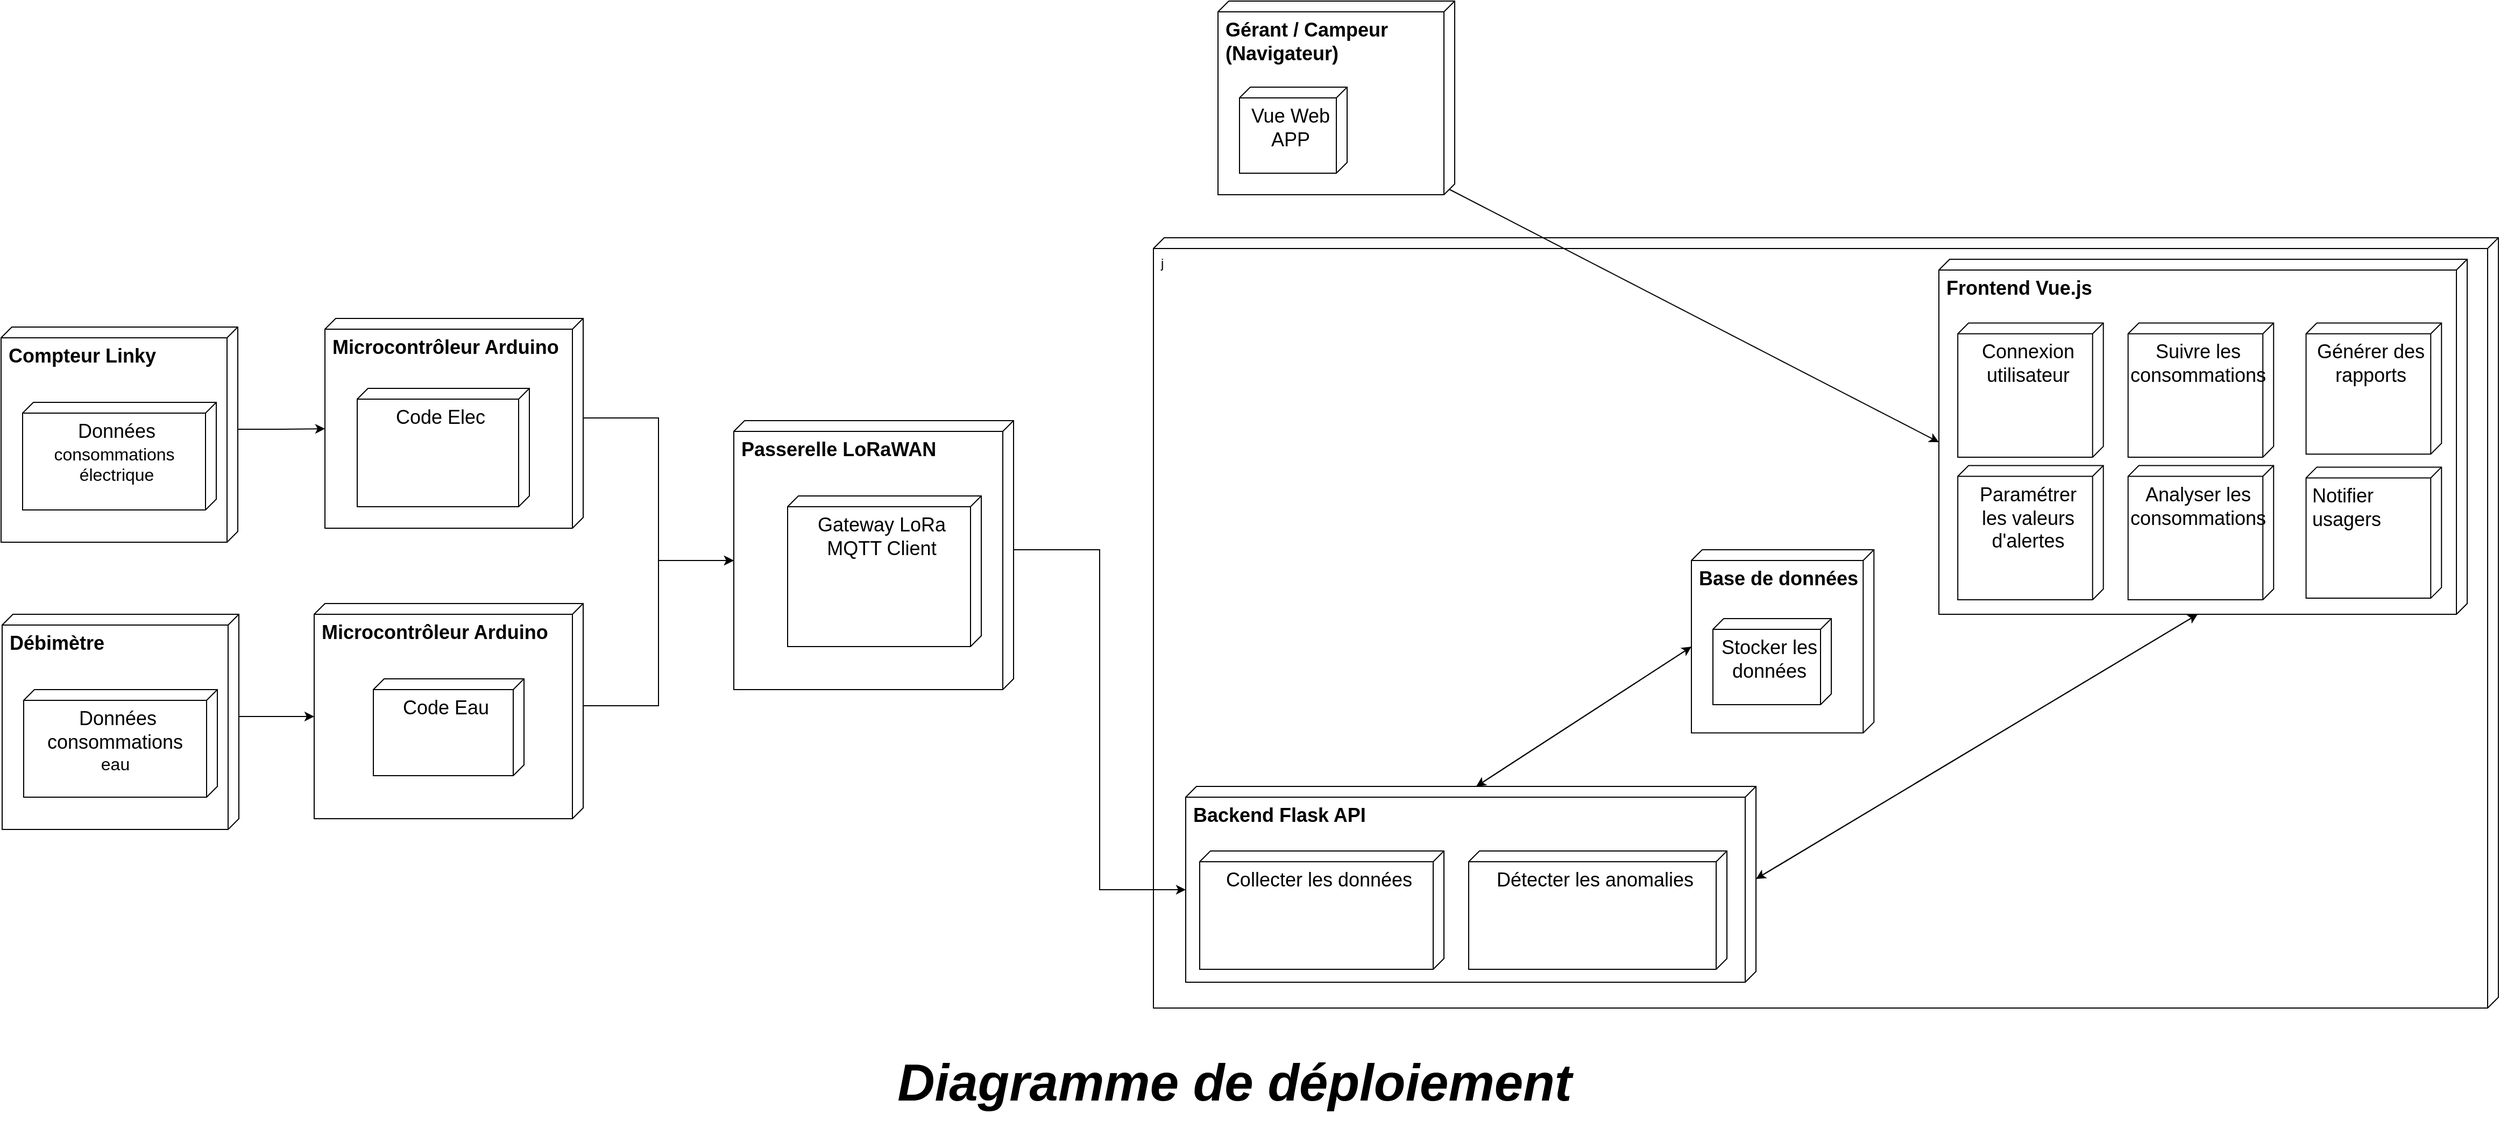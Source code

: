 <mxfile version="26.2.14">
  <diagram name="Page-1" id="b5b7bab2-c9e2-2cf4-8b2a-24fd1a2a6d21">
    <mxGraphModel dx="5195" dy="3274" grid="1" gridSize="10" guides="1" tooltips="1" connect="1" arrows="1" fold="1" page="1" pageScale="1" pageWidth="827" pageHeight="1169" background="none" math="0" shadow="0">
      <root>
        <mxCell id="0" />
        <mxCell id="1" parent="0" />
        <mxCell id="cdENEmQmYqg4KeVKEv8m-1" value="&lt;font style=&quot;font-size: 18px;&quot;&gt;&lt;b&gt;Compteur Linky&lt;/b&gt;&lt;/font&gt;" style="verticalAlign=top;align=left;shape=cube;size=10;direction=south;fontStyle=0;html=1;boundedLbl=1;spacingLeft=5;whiteSpace=wrap;" vertex="1" parent="1">
          <mxGeometry x="39" y="263" width="220" height="200" as="geometry" />
        </mxCell>
        <mxCell id="cdENEmQmYqg4KeVKEv8m-2" value="&lt;font style=&quot;font-size: 18px;&quot;&gt;Données&lt;/font&gt;&lt;div&gt;&lt;font size=&quot;3&quot;&gt;consommations&amp;nbsp;&lt;/font&gt;&lt;/div&gt;&lt;div&gt;&lt;font size=&quot;3&quot;&gt;électrique&lt;/font&gt;&lt;/div&gt;" style="verticalAlign=top;align=center;shape=cube;size=10;direction=south;html=1;boundedLbl=1;spacingLeft=5;whiteSpace=wrap;" vertex="1" parent="cdENEmQmYqg4KeVKEv8m-1">
          <mxGeometry width="180" height="100" relative="1" as="geometry">
            <mxPoint x="20" y="70" as="offset" />
          </mxGeometry>
        </mxCell>
        <mxCell id="cdENEmQmYqg4KeVKEv8m-5" value="&lt;font style=&quot;font-size: 18px;&quot;&gt;&lt;b&gt;Passerelle LoRaWAN&lt;/b&gt;&lt;/font&gt;" style="verticalAlign=top;align=left;shape=cube;size=10;direction=south;fontStyle=0;html=1;boundedLbl=1;spacingLeft=5;whiteSpace=wrap;" vertex="1" parent="1">
          <mxGeometry x="720" y="350" width="260" height="250" as="geometry" />
        </mxCell>
        <mxCell id="cdENEmQmYqg4KeVKEv8m-8" value="&lt;font style=&quot;font-size: 18px;&quot;&gt;&lt;b&gt;Microcontrôleur Arduino&amp;nbsp;&lt;/b&gt;&lt;/font&gt;" style="verticalAlign=top;align=left;shape=cube;size=10;direction=south;fontStyle=0;html=1;boundedLbl=1;spacingLeft=5;whiteSpace=wrap;" vertex="1" parent="1">
          <mxGeometry x="330" y="520" width="250" height="200" as="geometry" />
        </mxCell>
        <mxCell id="cdENEmQmYqg4KeVKEv8m-9" value="&lt;font style=&quot;font-size: 18px;&quot;&gt;Code Eau&lt;/font&gt;" style="verticalAlign=top;align=center;shape=cube;size=10;direction=south;html=1;boundedLbl=1;spacingLeft=5;whiteSpace=wrap;" vertex="1" parent="cdENEmQmYqg4KeVKEv8m-8">
          <mxGeometry width="140" height="90" relative="1" as="geometry">
            <mxPoint x="55" y="70" as="offset" />
          </mxGeometry>
        </mxCell>
        <mxCell id="cdENEmQmYqg4KeVKEv8m-10" value="&lt;font style=&quot;font-size: 18px;&quot;&gt;&lt;b&gt;Microcontrôleur Arduino&amp;nbsp;&lt;/b&gt;&lt;/font&gt;" style="verticalAlign=top;align=left;shape=cube;size=10;direction=south;fontStyle=0;html=1;boundedLbl=1;spacingLeft=5;whiteSpace=wrap;" vertex="1" parent="1">
          <mxGeometry x="340" y="255" width="240" height="195" as="geometry" />
        </mxCell>
        <mxCell id="cdENEmQmYqg4KeVKEv8m-11" value="&lt;font style=&quot;font-size: 18px;&quot;&gt;Code Elec&lt;/font&gt;" style="verticalAlign=top;align=center;shape=cube;size=10;direction=south;html=1;boundedLbl=1;spacingLeft=5;whiteSpace=wrap;" vertex="1" parent="cdENEmQmYqg4KeVKEv8m-10">
          <mxGeometry width="160" height="110" relative="1" as="geometry">
            <mxPoint x="30" y="65" as="offset" />
          </mxGeometry>
        </mxCell>
        <mxCell id="cdENEmQmYqg4KeVKEv8m-31" value="&lt;font style=&quot;font-size: 18px;&quot;&gt;Gateway LoRa&lt;/font&gt;&lt;div&gt;&lt;font style=&quot;font-size: 18px;&quot;&gt;MQTT Client&lt;/font&gt;&lt;/div&gt;" style="verticalAlign=top;align=center;shape=cube;size=10;direction=south;html=1;boundedLbl=1;spacingLeft=5;whiteSpace=wrap;" vertex="1" parent="1">
          <mxGeometry x="770" y="420" width="180" height="140" as="geometry" />
        </mxCell>
        <mxCell id="cdENEmQmYqg4KeVKEv8m-41" value="&lt;font style=&quot;font-size: 18px;&quot;&gt;&lt;b&gt;Gérant / Campeur (Navigateur)&lt;/b&gt;&lt;/font&gt;" style="verticalAlign=top;align=left;shape=cube;size=10;direction=south;fontStyle=0;html=1;boundedLbl=1;spacingLeft=5;whiteSpace=wrap;" vertex="1" parent="1">
          <mxGeometry x="1170" y="-40" width="220" height="180" as="geometry" />
        </mxCell>
        <mxCell id="cdENEmQmYqg4KeVKEv8m-42" value="&lt;font style=&quot;font-size: 18px;&quot;&gt;Vue Web APP&lt;/font&gt;" style="verticalAlign=top;align=center;shape=cube;size=10;direction=south;html=1;boundedLbl=1;spacingLeft=5;whiteSpace=wrap;" vertex="1" parent="cdENEmQmYqg4KeVKEv8m-41">
          <mxGeometry width="100" height="80" relative="1" as="geometry">
            <mxPoint x="20" y="80" as="offset" />
          </mxGeometry>
        </mxCell>
        <mxCell id="cdENEmQmYqg4KeVKEv8m-43" value="j" style="verticalAlign=top;align=left;shape=cube;size=10;direction=south;fontStyle=0;html=1;boundedLbl=1;spacingLeft=5;whiteSpace=wrap;" vertex="1" parent="1">
          <mxGeometry x="1110" y="180" width="1250" height="716" as="geometry" />
        </mxCell>
        <mxCell id="cdENEmQmYqg4KeVKEv8m-60" value="&lt;b&gt;&lt;font style=&quot;font-size: 18px;&quot;&gt;Frontend Vue.js&lt;/font&gt;&lt;/b&gt;" style="verticalAlign=top;align=left;shape=cube;size=10;direction=south;fontStyle=0;html=1;boundedLbl=1;spacingLeft=5;whiteSpace=wrap;" vertex="1" parent="cdENEmQmYqg4KeVKEv8m-43">
          <mxGeometry x="730" y="20" width="491" height="330" as="geometry" />
        </mxCell>
        <mxCell id="cdENEmQmYqg4KeVKEv8m-61" value="&lt;font style=&quot;font-size: 18px;&quot;&gt;Connexion utilisateur&lt;/font&gt;" style="verticalAlign=top;align=center;shape=cube;size=10;direction=south;html=1;boundedLbl=1;spacingLeft=5;whiteSpace=wrap;" vertex="1" parent="cdENEmQmYqg4KeVKEv8m-60">
          <mxGeometry x="17.584" y="59.244" width="135.262" height="124.724" as="geometry" />
        </mxCell>
        <mxCell id="cdENEmQmYqg4KeVKEv8m-62" value="&lt;span style=&quot;text-align: left;&quot;&gt;&lt;font style=&quot;font-size: 18px;&quot;&gt;Paramétrer les valeurs d&#39;alertes&lt;/font&gt;&lt;/span&gt;" style="verticalAlign=top;align=center;shape=cube;size=10;direction=south;html=1;boundedLbl=1;spacingLeft=5;whiteSpace=wrap;" vertex="1" parent="cdENEmQmYqg4KeVKEv8m-60">
          <mxGeometry x="17.584" y="191.764" width="135.262" height="124.724" as="geometry" />
        </mxCell>
        <mxCell id="cdENEmQmYqg4KeVKEv8m-63" value="&lt;span style=&quot;text-align: left;&quot;&gt;&lt;font style=&quot;font-size: 18px;&quot;&gt;Suivre les consommations&lt;/font&gt;&lt;/span&gt;" style="verticalAlign=top;align=center;shape=cube;size=10;direction=south;html=1;boundedLbl=1;spacingLeft=5;whiteSpace=wrap;" vertex="1" parent="cdENEmQmYqg4KeVKEv8m-60">
          <mxGeometry x="175.84" y="59.244" width="135.262" height="124.724" as="geometry" />
        </mxCell>
        <mxCell id="cdENEmQmYqg4KeVKEv8m-64" value="&lt;span style=&quot;text-align: left;&quot;&gt;&lt;font style=&quot;font-size: 18px;&quot;&gt;Analyser les consommations&lt;/font&gt;&lt;/span&gt;" style="verticalAlign=top;align=center;shape=cube;size=10;direction=south;html=1;boundedLbl=1;spacingLeft=5;whiteSpace=wrap;" vertex="1" parent="cdENEmQmYqg4KeVKEv8m-60">
          <mxGeometry x="175.84" y="191.766" width="135.262" height="124.724" as="geometry" />
        </mxCell>
        <mxCell id="cdENEmQmYqg4KeVKEv8m-65" value="&lt;font style=&quot;font-size: 18px;&quot;&gt;Générer des rapports&lt;/font&gt;" style="verticalAlign=top;align=center;shape=cube;size=10;direction=south;html=1;boundedLbl=1;spacingLeft=5;whiteSpace=wrap;" vertex="1" parent="cdENEmQmYqg4KeVKEv8m-60">
          <mxGeometry x="341.261" y="59.239" width="125.864" height="121.859" as="geometry" />
        </mxCell>
        <mxCell id="cdENEmQmYqg4KeVKEv8m-66" value="&lt;div style=&quot;text-align: left;&quot;&gt;&lt;span style=&quot;background-color: transparent; color: light-dark(rgb(0, 0, 0), rgb(255, 255, 255));&quot;&gt;&lt;font style=&quot;font-size: 18px;&quot;&gt;Notifier usagers&lt;/font&gt;&lt;/span&gt;&lt;/div&gt;" style="verticalAlign=top;align=center;shape=cube;size=10;direction=south;html=1;boundedLbl=1;spacingLeft=5;whiteSpace=wrap;" vertex="1" parent="cdENEmQmYqg4KeVKEv8m-60">
          <mxGeometry x="341.261" y="193.201" width="125.864" height="121.859" as="geometry" />
        </mxCell>
        <mxCell id="cdENEmQmYqg4KeVKEv8m-12" value="&lt;b&gt;&lt;font style=&quot;font-size: 18px;&quot;&gt;Base de données&lt;/font&gt;&lt;/b&gt;" style="verticalAlign=top;align=left;shape=cube;size=10;direction=south;fontStyle=0;html=1;boundedLbl=1;spacingLeft=5;whiteSpace=wrap;" vertex="1" parent="cdENEmQmYqg4KeVKEv8m-43">
          <mxGeometry x="500" y="290" width="169.64" height="170.31" as="geometry" />
        </mxCell>
        <mxCell id="cdENEmQmYqg4KeVKEv8m-13" value="&lt;font style=&quot;font-size: 18px;&quot;&gt;Stocker les données&lt;/font&gt;" style="verticalAlign=top;align=center;shape=cube;size=10;direction=south;html=1;boundedLbl=1;spacingLeft=5;whiteSpace=wrap;" vertex="1" parent="cdENEmQmYqg4KeVKEv8m-12">
          <mxGeometry width="110" height="80" relative="1" as="geometry">
            <mxPoint x="20" y="64" as="offset" />
          </mxGeometry>
        </mxCell>
        <mxCell id="cdENEmQmYqg4KeVKEv8m-79" style="edgeStyle=none;rounded=0;orthogonalLoop=1;jettySize=auto;html=1;exitX=0;exitY=0;exitDx=0;exitDy=260;exitPerimeter=0;elbow=vertical;entryX=0;entryY=0;entryDx=90.155;entryDy=169.64;entryPerimeter=0;" edge="1" parent="cdENEmQmYqg4KeVKEv8m-43" source="cdENEmQmYqg4KeVKEv8m-14" target="cdENEmQmYqg4KeVKEv8m-12">
          <mxGeometry relative="1" as="geometry">
            <mxPoint x="-150" y="630" as="targetPoint" />
          </mxGeometry>
        </mxCell>
        <mxCell id="cdENEmQmYqg4KeVKEv8m-14" value="&lt;font style=&quot;font-size: 18px;&quot;&gt;&lt;b&gt;Backend Flask API&amp;nbsp;&lt;/b&gt;&lt;/font&gt;" style="verticalAlign=top;align=left;shape=cube;size=10;direction=south;fontStyle=0;html=1;boundedLbl=1;spacingLeft=5;whiteSpace=wrap;" vertex="1" parent="cdENEmQmYqg4KeVKEv8m-43">
          <mxGeometry x="30" y="510" width="530" height="182" as="geometry" />
        </mxCell>
        <mxCell id="cdENEmQmYqg4KeVKEv8m-15" value="&lt;font style=&quot;font-size: 18px;&quot;&gt;Détecter les anomalies&lt;/font&gt;" style="verticalAlign=top;align=center;shape=cube;size=10;direction=south;html=1;boundedLbl=1;spacingLeft=5;whiteSpace=wrap;" vertex="1" parent="cdENEmQmYqg4KeVKEv8m-14">
          <mxGeometry width="240" height="110" relative="1" as="geometry">
            <mxPoint x="263" y="60" as="offset" />
          </mxGeometry>
        </mxCell>
        <mxCell id="cdENEmQmYqg4KeVKEv8m-59" value="&lt;span style=&quot;text-align: left;&quot;&gt;&lt;font style=&quot;font-size: 18px;&quot;&gt;Collecter les données&lt;/font&gt;&lt;/span&gt;" style="verticalAlign=top;align=center;shape=cube;size=10;direction=south;html=1;boundedLbl=1;spacingLeft=5;whiteSpace=wrap;" vertex="1" parent="cdENEmQmYqg4KeVKEv8m-14">
          <mxGeometry x="13" y="60" width="227" height="110" as="geometry" />
        </mxCell>
        <mxCell id="cdENEmQmYqg4KeVKEv8m-80" style="edgeStyle=none;rounded=0;orthogonalLoop=1;jettySize=auto;html=1;exitX=0;exitY=0;exitDx=90.155;exitDy=169.64;exitPerimeter=0;entryX=0;entryY=0;entryDx=0;entryDy=260;entryPerimeter=0;elbow=vertical;" edge="1" parent="cdENEmQmYqg4KeVKEv8m-43" source="cdENEmQmYqg4KeVKEv8m-12" target="cdENEmQmYqg4KeVKEv8m-14">
          <mxGeometry relative="1" as="geometry" />
        </mxCell>
        <mxCell id="cdENEmQmYqg4KeVKEv8m-81" style="edgeStyle=none;rounded=0;orthogonalLoop=1;jettySize=auto;html=1;exitX=0;exitY=0;exitDx=330;exitDy=250.5;exitPerimeter=0;entryX=0;entryY=0;entryDx=86;entryDy=0;entryPerimeter=0;elbow=vertical;" edge="1" parent="cdENEmQmYqg4KeVKEv8m-43" source="cdENEmQmYqg4KeVKEv8m-60" target="cdENEmQmYqg4KeVKEv8m-14">
          <mxGeometry relative="1" as="geometry" />
        </mxCell>
        <mxCell id="cdENEmQmYqg4KeVKEv8m-83" style="edgeStyle=none;rounded=0;orthogonalLoop=1;jettySize=auto;html=1;exitX=0;exitY=0;exitDx=86;exitDy=0;exitPerimeter=0;entryX=0;entryY=0;entryDx=330;entryDy=250.5;entryPerimeter=0;elbow=vertical;" edge="1" parent="cdENEmQmYqg4KeVKEv8m-43" source="cdENEmQmYqg4KeVKEv8m-14" target="cdENEmQmYqg4KeVKEv8m-60">
          <mxGeometry relative="1" as="geometry" />
        </mxCell>
        <mxCell id="cdENEmQmYqg4KeVKEv8m-53" value="&#xa;" style="text;whiteSpace=wrap;" vertex="1" parent="1">
          <mxGeometry x="1430" y="280" width="270" height="100" as="geometry" />
        </mxCell>
        <mxCell id="cdENEmQmYqg4KeVKEv8m-54" value="&#xa;" style="text;whiteSpace=wrap;" vertex="1" parent="1">
          <mxGeometry x="1450" y="390" width="170" height="70" as="geometry" />
        </mxCell>
        <mxCell id="cdENEmQmYqg4KeVKEv8m-3" value="&lt;font style=&quot;font-size: 18px;&quot;&gt;&lt;b&gt;Débimètre&lt;/b&gt;&lt;/font&gt;" style="verticalAlign=top;align=left;shape=cube;size=10;direction=south;fontStyle=0;html=1;boundedLbl=1;spacingLeft=5;whiteSpace=wrap;" vertex="1" parent="1">
          <mxGeometry x="40" y="530" width="220" height="200" as="geometry" />
        </mxCell>
        <mxCell id="cdENEmQmYqg4KeVKEv8m-4" value="&lt;font style=&quot;font-size: 18px;&quot;&gt;Données&lt;/font&gt;&lt;div&gt;&lt;font style=&quot;font-size: 18px;&quot;&gt;consommations&lt;/font&gt;&lt;font style=&quot;font-size: 18px;&quot;&gt;&amp;nbsp;&lt;/font&gt;&lt;/div&gt;&lt;div&gt;&lt;font size=&quot;3&quot;&gt;&lt;span style=&quot;background-color: transparent; color: light-dark(rgb(0, 0, 0), rgb(255, 255, 255));&quot;&gt;eau&lt;/span&gt;&lt;span style=&quot;background-color: transparent; color: light-dark(rgb(0, 0, 0), rgb(255, 255, 255));&quot;&gt;&amp;nbsp;&lt;/span&gt;&lt;/font&gt;&lt;/div&gt;" style="verticalAlign=top;align=center;shape=cube;size=10;direction=south;html=1;boundedLbl=1;spacingLeft=5;whiteSpace=wrap;" vertex="1" parent="cdENEmQmYqg4KeVKEv8m-3">
          <mxGeometry width="180" height="100" relative="1" as="geometry">
            <mxPoint x="20" y="70" as="offset" />
          </mxGeometry>
        </mxCell>
        <mxCell id="cdENEmQmYqg4KeVKEv8m-71" style="edgeStyle=orthogonalEdgeStyle;rounded=0;orthogonalLoop=1;jettySize=auto;html=1;exitX=0;exitY=0;exitDx=95;exitDy=0;exitPerimeter=0;entryX=0;entryY=0;entryDx=102.5;entryDy=240;entryPerimeter=0;" edge="1" parent="1" source="cdENEmQmYqg4KeVKEv8m-1" target="cdENEmQmYqg4KeVKEv8m-10">
          <mxGeometry relative="1" as="geometry" />
        </mxCell>
        <mxCell id="cdENEmQmYqg4KeVKEv8m-72" style="edgeStyle=orthogonalEdgeStyle;rounded=0;orthogonalLoop=1;jettySize=auto;html=1;exitX=0;exitY=0;exitDx=95;exitDy=0;exitPerimeter=0;entryX=0;entryY=0;entryDx=105;entryDy=250;entryPerimeter=0;" edge="1" parent="1" source="cdENEmQmYqg4KeVKEv8m-3" target="cdENEmQmYqg4KeVKEv8m-8">
          <mxGeometry relative="1" as="geometry" />
        </mxCell>
        <mxCell id="cdENEmQmYqg4KeVKEv8m-73" style="edgeStyle=orthogonalEdgeStyle;rounded=0;orthogonalLoop=1;jettySize=auto;html=1;exitX=0;exitY=0;exitDx=92.5;exitDy=0;exitPerimeter=0;entryX=0;entryY=0;entryDx=130;entryDy=260;entryPerimeter=0;" edge="1" parent="1" source="cdENEmQmYqg4KeVKEv8m-10" target="cdENEmQmYqg4KeVKEv8m-5">
          <mxGeometry relative="1" as="geometry" />
        </mxCell>
        <mxCell id="cdENEmQmYqg4KeVKEv8m-74" style="edgeStyle=orthogonalEdgeStyle;rounded=0;orthogonalLoop=1;jettySize=auto;html=1;exitX=0;exitY=0;exitDx=95;exitDy=0;exitPerimeter=0;entryX=0;entryY=0;entryDx=130;entryDy=260;entryPerimeter=0;" edge="1" parent="1" source="cdENEmQmYqg4KeVKEv8m-8" target="cdENEmQmYqg4KeVKEv8m-5">
          <mxGeometry relative="1" as="geometry" />
        </mxCell>
        <mxCell id="cdENEmQmYqg4KeVKEv8m-75" style="edgeStyle=orthogonalEdgeStyle;rounded=0;orthogonalLoop=1;jettySize=auto;html=1;exitX=0;exitY=0;exitDx=120.0;exitDy=0;exitPerimeter=0;entryX=0;entryY=0;entryDx=96;entryDy=530;entryPerimeter=0;" edge="1" parent="1" source="cdENEmQmYqg4KeVKEv8m-5" target="cdENEmQmYqg4KeVKEv8m-14">
          <mxGeometry relative="1" as="geometry" />
        </mxCell>
        <mxCell id="cdENEmQmYqg4KeVKEv8m-84" style="edgeStyle=none;rounded=0;orthogonalLoop=1;jettySize=auto;html=1;exitX=0;exitY=0;exitDx=175;exitDy=5;exitPerimeter=0;entryX=0;entryY=0;entryDx=170;entryDy=491;entryPerimeter=0;elbow=vertical;" edge="1" parent="1" source="cdENEmQmYqg4KeVKEv8m-41" target="cdENEmQmYqg4KeVKEv8m-60">
          <mxGeometry relative="1" as="geometry" />
        </mxCell>
        <mxCell id="cdENEmQmYqg4KeVKEv8m-85" value="&lt;font style=&quot;font-size: 48px;&quot;&gt;&lt;i&gt;&lt;b&gt;Diagramme de déploiement&lt;/b&gt;&lt;/i&gt;&lt;/font&gt;" style="text;html=1;align=center;verticalAlign=middle;resizable=0;points=[];autosize=1;strokeColor=none;fillColor=none;" vertex="1" parent="1">
          <mxGeometry x="860" y="930" width="650" height="70" as="geometry" />
        </mxCell>
      </root>
    </mxGraphModel>
  </diagram>
</mxfile>
